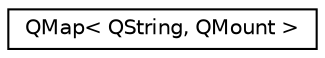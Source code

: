 digraph "类继承关系图"
{
  edge [fontname="Helvetica",fontsize="10",labelfontname="Helvetica",labelfontsize="10"];
  node [fontname="Helvetica",fontsize="10",shape=record];
  rankdir="LR";
  Node0 [label="QMap\< QString, QMount \>",height=0.2,width=0.4,color="black", fillcolor="white", style="filled",URL="$class_q_map.html"];
}
